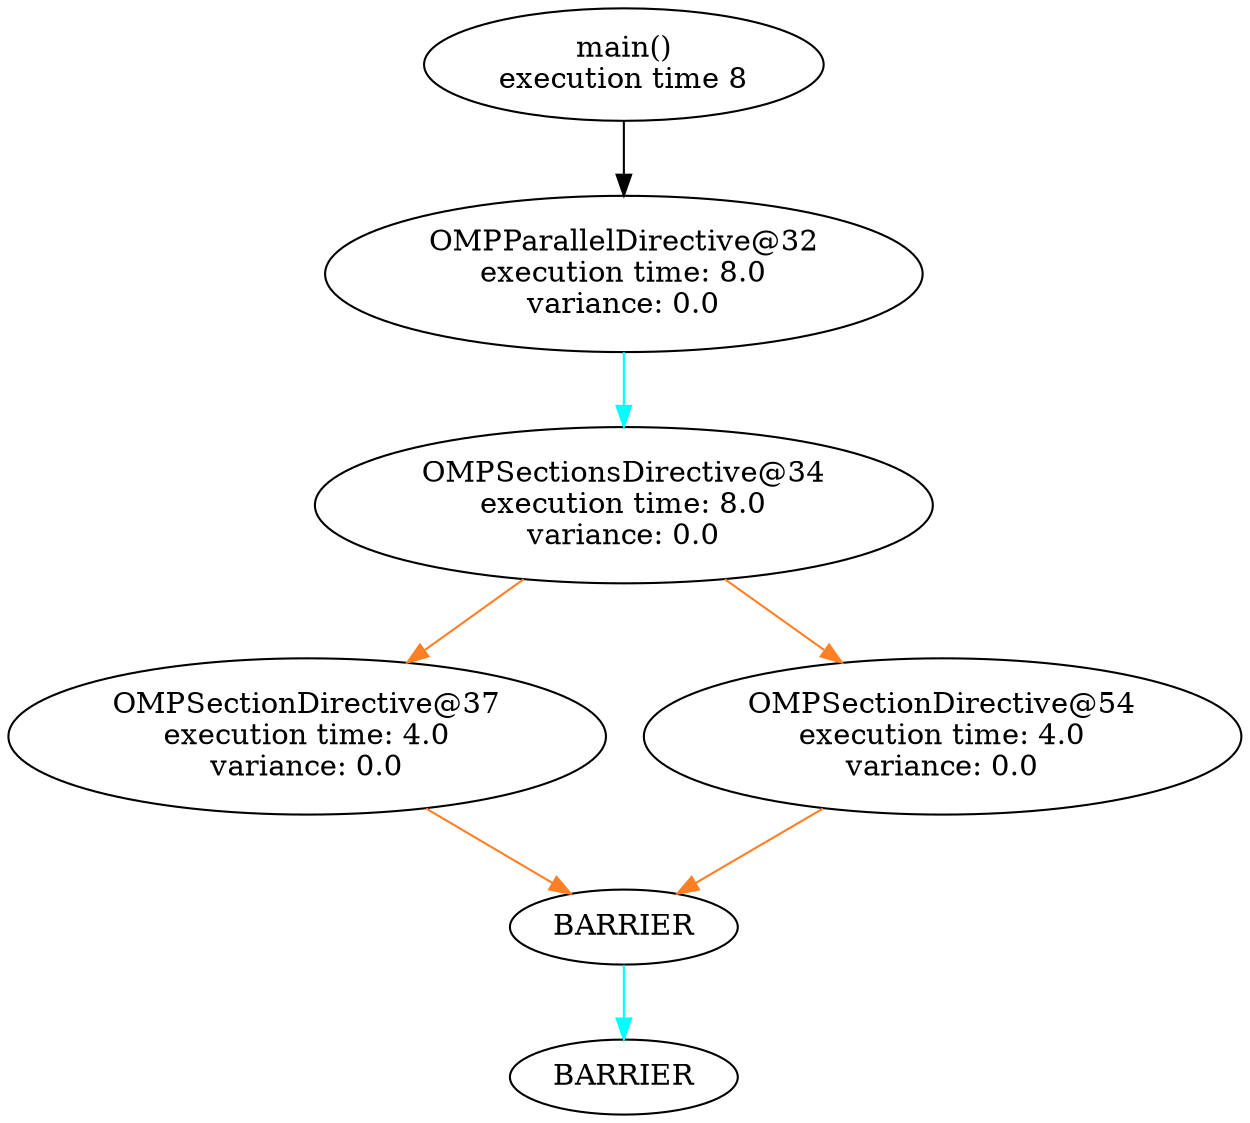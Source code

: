 digraph G {
	graph [bb="0,0,500,534"];
	node [label="\N"];
	10	 [height=0.74639,
		label="main()\nexecution time 8",
		pos="250,507",
		root=10,
		width=2.1972];
	32	 [height=1.041,
		label="OMPParallelDirective@32\nexecution time: 8.0\nvariance: 0.0",
		pos="250,406",
		root=10,
		width=3.346];
	10 -> 32	 [pos="e,250,443.63 250,479.99 250,471.91 250,462.75 250,453.72"];
	34	 [height=1.041,
		label="OMPSectionsDirective@34\nexecution time: 8.0\nvariance: 0.0",
		pos="250,294",
		root=10,
		width=3.4507];
	32 -> 34	 [color=cyan,
		pos="e,250,331.84 250,368.37 250,359.93 250,350.83 250,342.01"];
	37	 [height=1.041,
		label="OMPSectionDirective@37\nexecution time: 4.0\nvariance: 0.0",
		pos="120,182",
		root=10,
		width=3.346];
	34 -> 37	 [color=chocolate1,
		pos="e,160.63,217.38 209.22,258.5 196.28,247.54 181.83,235.32 168.4,223.96"];
	54	 [height=1.041,
		label="OMPSectionDirective@54\nexecution time: 4.0\nvariance: 0.0",
		pos="380,182",
		root=10,
		width=3.346];
	34 -> 54	 [color=chocolate1,
		pos="e,339.37,217.38 290.78,258.5 303.72,247.54 318.17,235.32 331.6,223.96"];
	"34_end"	 [height=0.5,
		label=BARRIER,
		pos="250,90",
		root=10,
		width=1.4305];
	37 -> "34_end"	 [color=chocolate1,
		pos="e,227.72,106.42 168.41,147.49 185.42,135.71 204.07,122.8 219.23,112.3"];
	"32_end"	 [height=0.5,
		label=BARRIER,
		pos="250,18",
		root=10,
		width=1.4305];
	"34_end" -> "32_end"	 [color=cyan,
		pos="e,250,36.104 250,71.697 250,63.983 250,54.712 250,46.112"];
	54 -> "34_end"	 [color=chocolate1,
		pos="e,272.28,106.42 331.59,147.49 314.58,135.71 295.93,122.8 280.77,112.3"];
}
